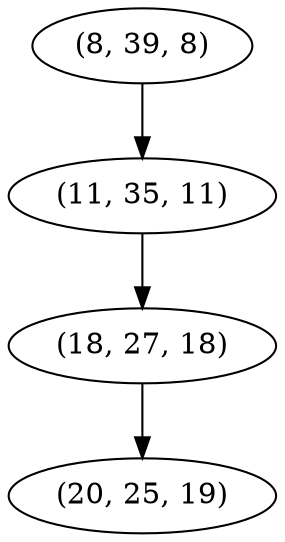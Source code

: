digraph tree {
    "(8, 39, 8)";
    "(11, 35, 11)";
    "(18, 27, 18)";
    "(20, 25, 19)";
    "(8, 39, 8)" -> "(11, 35, 11)";
    "(11, 35, 11)" -> "(18, 27, 18)";
    "(18, 27, 18)" -> "(20, 25, 19)";
}
